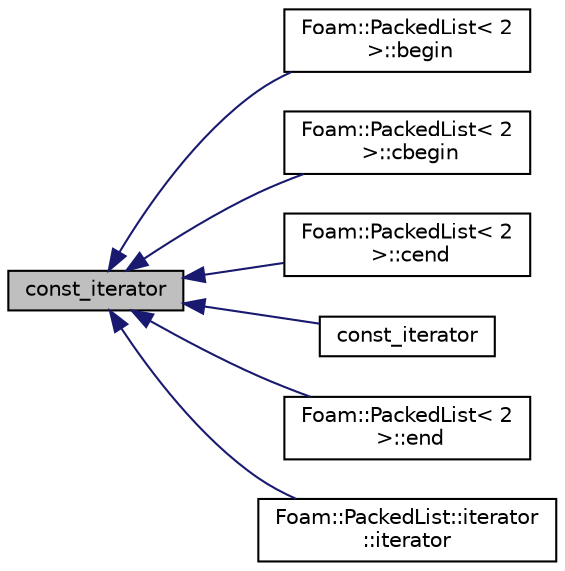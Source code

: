 digraph "const_iterator"
{
  bgcolor="transparent";
  edge [fontname="Helvetica",fontsize="10",labelfontname="Helvetica",labelfontsize="10"];
  node [fontname="Helvetica",fontsize="10",shape=record];
  rankdir="LR";
  Node2 [label="const_iterator",height=0.2,width=0.4,color="black", fillcolor="grey75", style="filled", fontcolor="black"];
  Node2 -> Node3 [dir="back",color="midnightblue",fontsize="10",style="solid",fontname="Helvetica"];
  Node3 [label="Foam::PackedList\< 2\l \>::begin",height=0.2,width=0.4,color="black",URL="$a27053.html#a4bf25e0bfe6c604dcea39e06d80d9f1d",tooltip="const_iterator set to the beginning of the PackedList "];
  Node2 -> Node4 [dir="back",color="midnightblue",fontsize="10",style="solid",fontname="Helvetica"];
  Node4 [label="Foam::PackedList\< 2\l \>::cbegin",height=0.2,width=0.4,color="black",URL="$a27053.html#a9faff6f6e6b65cf5aa329f294224253f",tooltip="const_iterator set to the beginning of the PackedList "];
  Node2 -> Node5 [dir="back",color="midnightblue",fontsize="10",style="solid",fontname="Helvetica"];
  Node5 [label="Foam::PackedList\< 2\l \>::cend",height=0.2,width=0.4,color="black",URL="$a27053.html#a6ef545f6bb4a4604e54d2cd6f6936655",tooltip="const_iterator set to beyond the end of the PackedList "];
  Node2 -> Node6 [dir="back",color="midnightblue",fontsize="10",style="solid",fontname="Helvetica"];
  Node6 [label="const_iterator",height=0.2,width=0.4,color="black",URL="$a27069.html#a187adb9acea8ddba01c7a74631ed24d6",tooltip="Construct from iterator base, eg iter(packedlist[i]) "];
  Node2 -> Node7 [dir="back",color="midnightblue",fontsize="10",style="solid",fontname="Helvetica"];
  Node7 [label="Foam::PackedList\< 2\l \>::end",height=0.2,width=0.4,color="black",URL="$a27053.html#a9f3aebe0149aa50ae8847b7c877a6ada",tooltip="const_iterator set to beyond the end of the PackedList "];
  Node2 -> Node8 [dir="back",color="midnightblue",fontsize="10",style="solid",fontname="Helvetica"];
  Node8 [label="Foam::PackedList::iterator\l::iterator",height=0.2,width=0.4,color="black",URL="$a27065.html#abc7e98b82d07077bcf1540bfb146979b",tooltip="Construct from iterator base, eg iter(packedlist[i]) "];
}
